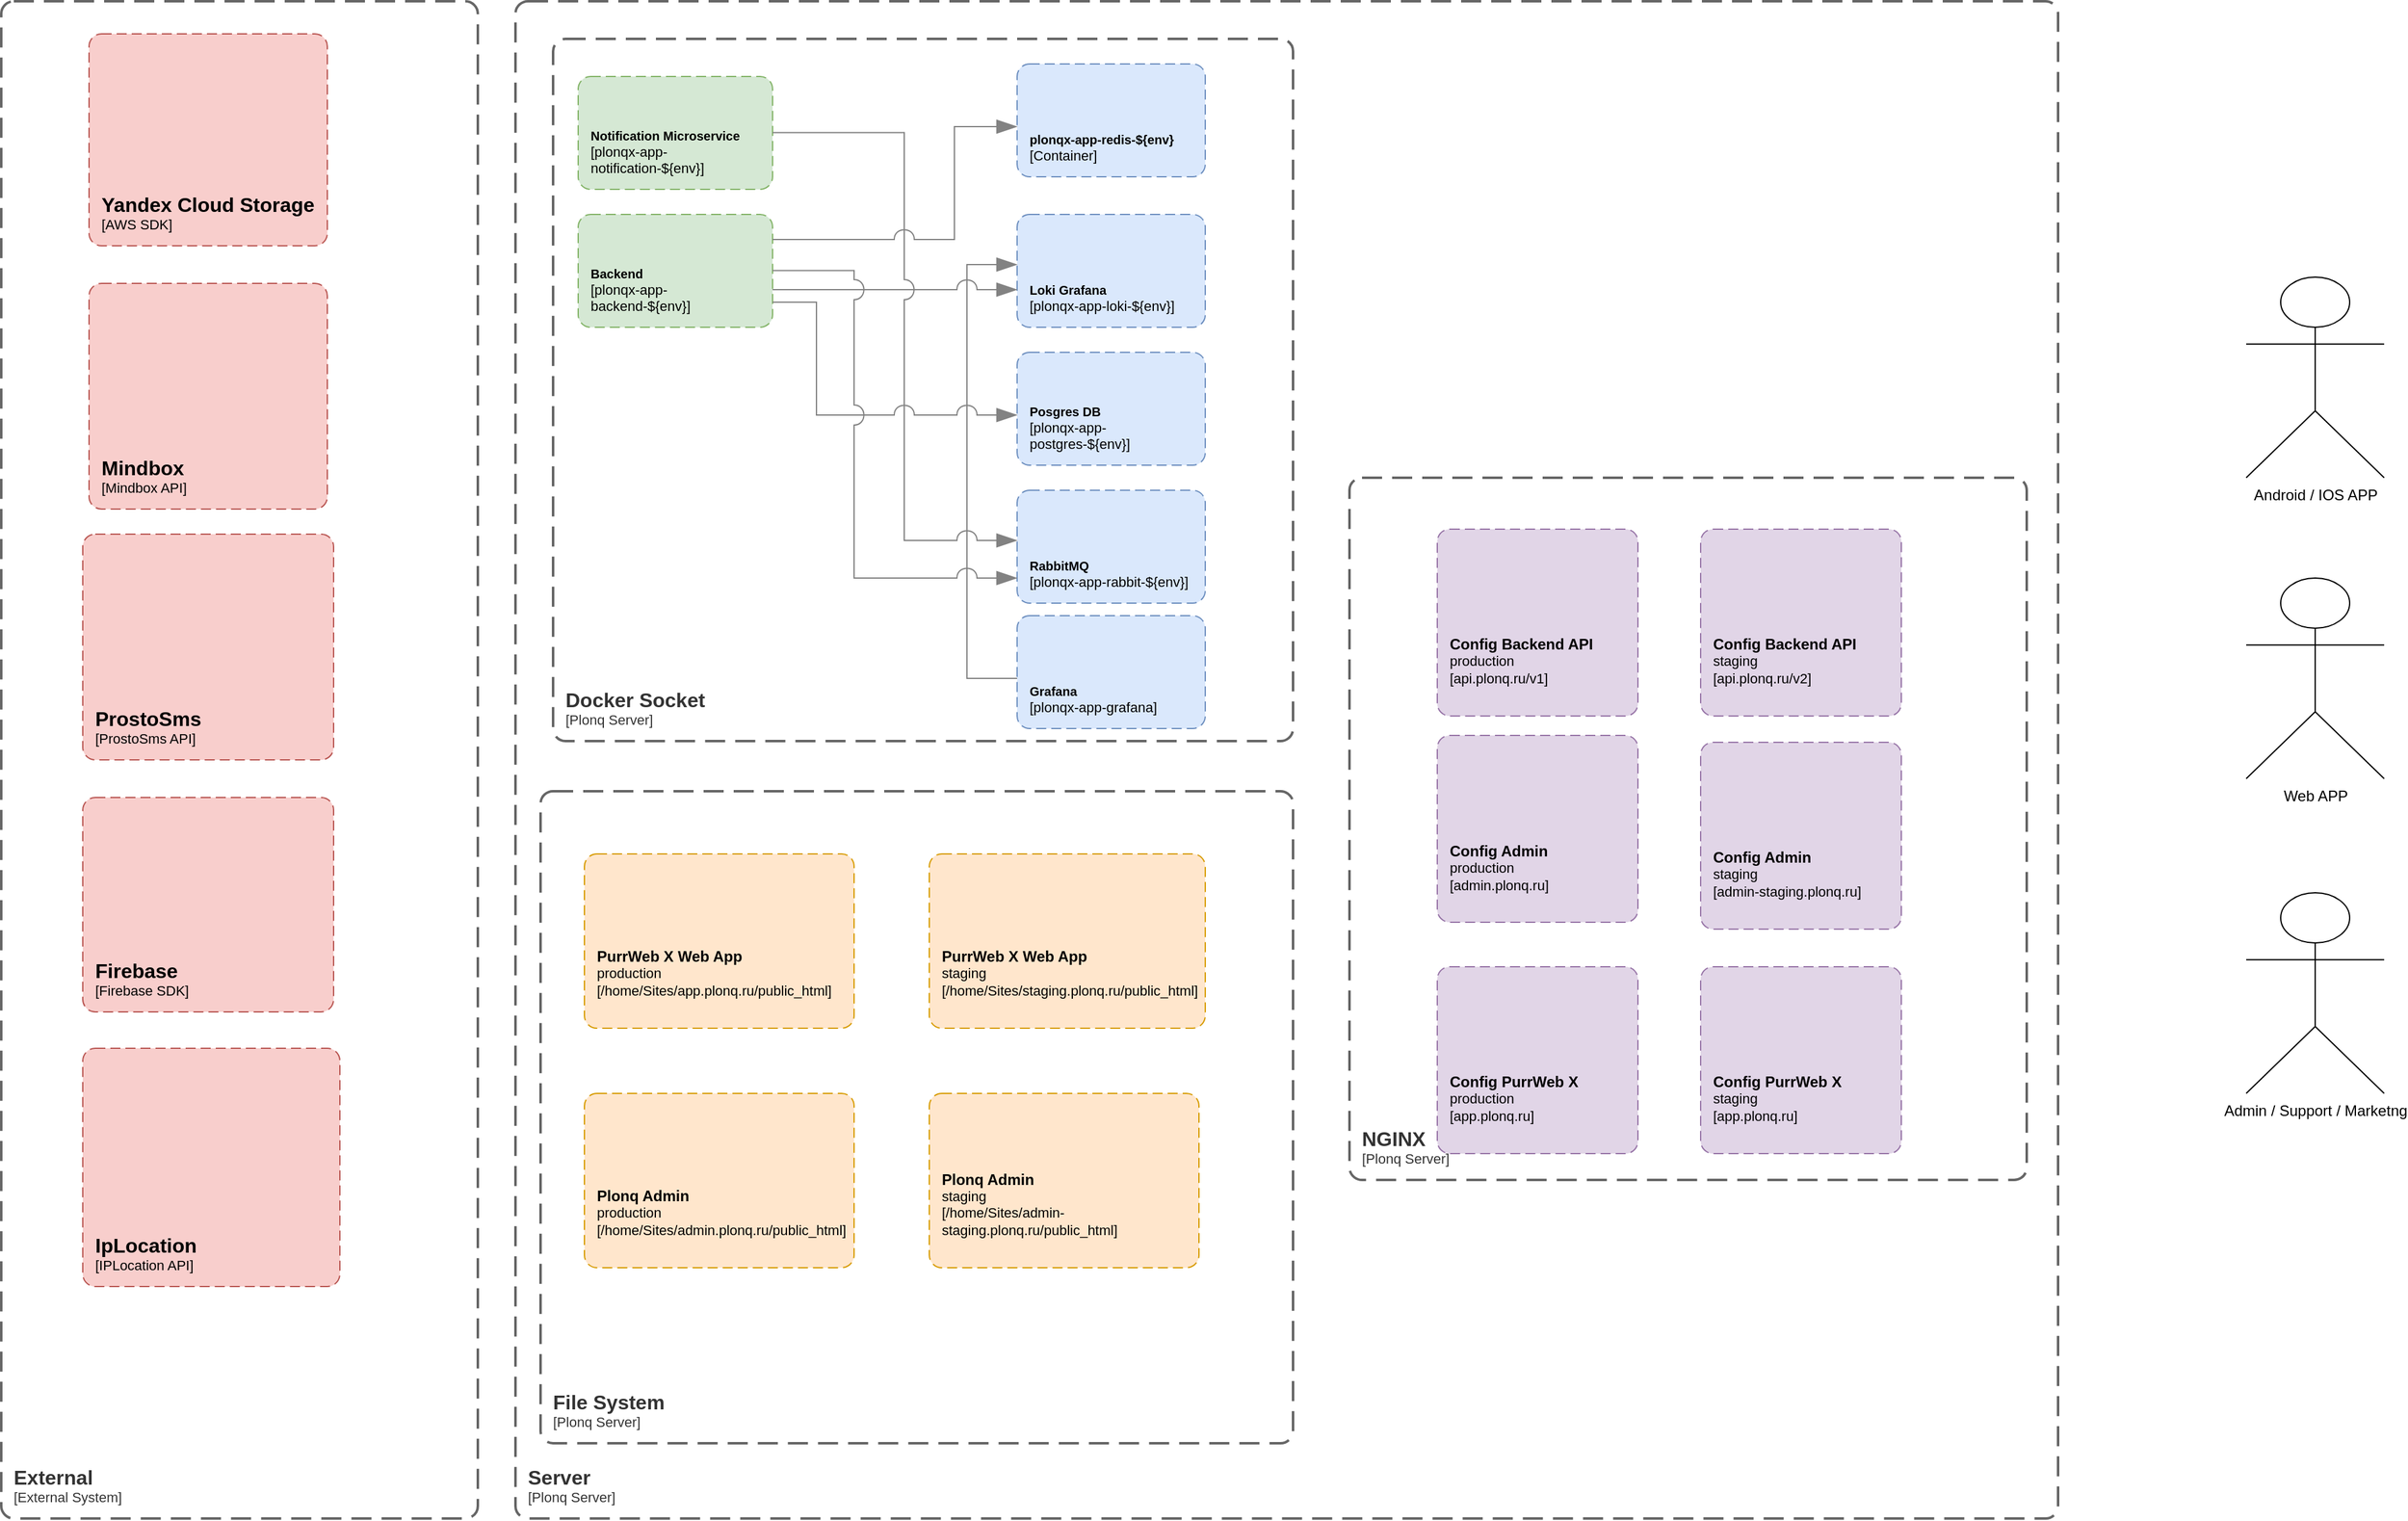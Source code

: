 <mxfile version="25.0.3">
  <diagram name="Страница — 1" id="B8Qd8w-7b1oz1wal4NPC">
    <mxGraphModel dx="4568" dy="1708" grid="1" gridSize="10" guides="1" tooltips="1" connect="1" arrows="1" fold="1" page="1" pageScale="1" pageWidth="850" pageHeight="1100" math="0" shadow="0">
      <root>
        <mxCell id="0" />
        <mxCell id="1" parent="0" />
        <object placeholders="1" c4Name="Docker Socket" c4Type="SystemScopeBoundary" c4Application="Plonq Server" label="&lt;font style=&quot;font-size: 16px&quot;&gt;&lt;b&gt;&lt;div style=&quot;text-align: left&quot;&gt;%c4Name%&lt;/div&gt;&lt;/b&gt;&lt;/font&gt;&lt;div style=&quot;text-align: left&quot;&gt;[%c4Application%]&lt;/div&gt;" id="ZpL0zzQKFdewHE6zJHyv-17">
          <mxCell style="rounded=1;fontSize=11;whiteSpace=wrap;html=1;dashed=1;arcSize=20;fillColor=none;strokeColor=#666666;fontColor=#333333;labelBackgroundColor=none;align=left;verticalAlign=bottom;labelBorderColor=none;spacingTop=0;spacing=10;dashPattern=8 4;metaEdit=1;rotatable=0;perimeter=rectanglePerimeter;noLabel=0;labelPadding=0;allowArrows=0;connectable=0;expand=0;recursiveResize=0;editable=1;pointerEvents=0;absoluteArcSize=1;points=[[0.25,0,0],[0.5,0,0],[0.75,0,0],[1,0.25,0],[1,0.5,0],[1,0.75,0],[0.75,1,0],[0.5,1,0],[0.25,1,0],[0,0.75,0],[0,0.5,0],[0,0.25,0]];strokeWidth=2;" vertex="1" parent="1">
            <mxGeometry x="-750" y="120" width="590" height="560" as="geometry" />
          </mxCell>
        </object>
        <object placeholders="1" c4Name="Backend" c4Type="ContainerScopeBoundary" c4Application="plonqx-app-backend-${env}" label="&lt;font style=&quot;font-size: 10px&quot;&gt;&lt;b&gt;&lt;div style=&quot;text-align: left&quot;&gt;%c4Name%&lt;/div&gt;&lt;/b&gt;&lt;/font&gt;&lt;div style=&quot;text-align: left&quot;&gt;[%c4Application%]&lt;/div&gt;" id="ZpL0zzQKFdewHE6zJHyv-18">
          <mxCell style="rounded=1;fontSize=11;whiteSpace=wrap;html=1;dashed=1;arcSize=20;fillColor=#d5e8d4;strokeColor=#82b366;labelBackgroundColor=none;align=left;verticalAlign=bottom;labelBorderColor=none;spacingTop=0;spacing=10;dashPattern=8 4;metaEdit=1;rotatable=0;perimeter=rectanglePerimeter;noLabel=0;labelPadding=0;allowArrows=0;connectable=0;expand=0;recursiveResize=0;editable=1;pointerEvents=0;absoluteArcSize=1;points=[[0.25,0,0],[0.5,0,0],[0.75,0,0],[1,0.25,0],[1,0.5,0],[1,0.75,0],[0.75,1,0],[0.5,1,0],[0.25,1,0],[0,0.75,0],[0,0.5,0],[0,0.25,0]];" vertex="1" parent="1">
            <mxGeometry x="-730" y="260" width="155" height="90" as="geometry" />
          </mxCell>
        </object>
        <object placeholders="1" c4Name="Notification Microservice" c4Type="ContainerScopeBoundary" c4Application="plonqx-app-notification-${env}" label="&lt;font style=&quot;font-size: 10px&quot;&gt;&lt;b&gt;&lt;div style=&quot;text-align: left&quot;&gt;%c4Name%&lt;/div&gt;&lt;/b&gt;&lt;/font&gt;&lt;div style=&quot;text-align: left&quot;&gt;[%c4Application%]&lt;/div&gt;" id="ZpL0zzQKFdewHE6zJHyv-19">
          <mxCell style="rounded=1;fontSize=11;whiteSpace=wrap;html=1;dashed=1;arcSize=20;fillColor=#d5e8d4;strokeColor=#82b366;labelBackgroundColor=none;align=left;verticalAlign=bottom;labelBorderColor=none;spacingTop=0;spacing=10;dashPattern=8 4;metaEdit=1;rotatable=0;perimeter=rectanglePerimeter;noLabel=0;labelPadding=0;allowArrows=0;connectable=0;expand=0;recursiveResize=0;editable=1;pointerEvents=0;absoluteArcSize=1;points=[[0.25,0,0],[0.5,0,0],[0.75,0,0],[1,0.25,0],[1,0.5,0],[1,0.75,0],[0.75,1,0],[0.5,1,0],[0.25,1,0],[0,0.75,0],[0,0.5,0],[0,0.25,0]];" vertex="1" parent="1">
            <mxGeometry x="-730" y="150" width="155" height="90" as="geometry" />
          </mxCell>
        </object>
        <object placeholders="1" c4Name="plonqx-app-redis-${env}" c4Type="ContainerScopeBoundary" c4Application="Container" label="&lt;font style=&quot;font-size: 10px&quot;&gt;&lt;b&gt;&lt;div style=&quot;text-align: left&quot;&gt;%c4Name%&lt;/div&gt;&lt;/b&gt;&lt;/font&gt;&lt;div style=&quot;text-align: left&quot;&gt;[%c4Application%]&lt;/div&gt;" id="ZpL0zzQKFdewHE6zJHyv-20">
          <mxCell style="rounded=1;fontSize=11;whiteSpace=wrap;html=1;dashed=1;arcSize=20;fillColor=#dae8fc;strokeColor=#6c8ebf;labelBackgroundColor=none;align=left;verticalAlign=bottom;labelBorderColor=none;spacingTop=0;spacing=10;dashPattern=8 4;metaEdit=1;rotatable=0;perimeter=rectanglePerimeter;noLabel=0;labelPadding=0;allowArrows=0;connectable=0;expand=0;recursiveResize=0;editable=1;pointerEvents=0;absoluteArcSize=1;points=[[0.25,0,0],[0.5,0,0],[0.75,0,0],[1,0.25,0],[1,0.5,0],[1,0.75,0],[0.75,1,0],[0.5,1,0],[0.25,1,0],[0,0.75,0],[0,0.5,0],[0,0.25,0]];" vertex="1" parent="1">
            <mxGeometry x="-380" y="140" width="150" height="90" as="geometry" />
          </mxCell>
        </object>
        <object placeholders="1" c4Name="Posgres DB" c4Type="ContainerScopeBoundary" c4Application="plonqx-app-postgres-${env}" label="&lt;font style=&quot;font-size: 10px&quot;&gt;&lt;b&gt;&lt;div style=&quot;text-align: left&quot;&gt;%c4Name%&lt;/div&gt;&lt;/b&gt;&lt;/font&gt;&lt;div style=&quot;text-align: left&quot;&gt;[%c4Application%]&lt;/div&gt;" id="ZpL0zzQKFdewHE6zJHyv-21">
          <mxCell style="rounded=1;fontSize=11;whiteSpace=wrap;html=1;dashed=1;arcSize=20;fillColor=#dae8fc;strokeColor=#6c8ebf;labelBackgroundColor=none;align=left;verticalAlign=bottom;labelBorderColor=none;spacingTop=0;spacing=10;dashPattern=8 4;metaEdit=1;rotatable=0;perimeter=rectanglePerimeter;noLabel=0;labelPadding=0;allowArrows=0;connectable=0;expand=0;recursiveResize=0;editable=1;pointerEvents=0;absoluteArcSize=1;points=[[0.25,0,0],[0.5,0,0],[0.75,0,0],[1,0.25,0],[1,0.5,0],[1,0.75,0],[0.75,1,0],[0.5,1,0],[0.25,1,0],[0,0.75,0],[0,0.5,0],[0,0.25,0]];" vertex="1" parent="1">
            <mxGeometry x="-380" y="370" width="150" height="90" as="geometry" />
          </mxCell>
        </object>
        <object placeholders="1" c4Name="Loki Grafana" c4Type="ContainerScopeBoundary" c4Application="plonqx-app-loki-${env}" label="&lt;font style=&quot;font-size: 10px&quot;&gt;&lt;b&gt;&lt;div style=&quot;text-align: left&quot;&gt;%c4Name%&lt;/div&gt;&lt;/b&gt;&lt;/font&gt;&lt;div style=&quot;text-align: left&quot;&gt;[%c4Application%]&lt;/div&gt;" id="ZpL0zzQKFdewHE6zJHyv-22">
          <mxCell style="rounded=1;fontSize=11;whiteSpace=wrap;html=1;dashed=1;arcSize=20;fillColor=#dae8fc;strokeColor=#6c8ebf;labelBackgroundColor=none;align=left;verticalAlign=bottom;labelBorderColor=none;spacingTop=0;spacing=10;dashPattern=8 4;metaEdit=1;rotatable=0;perimeter=rectanglePerimeter;noLabel=0;labelPadding=0;allowArrows=0;connectable=0;expand=0;recursiveResize=0;editable=1;pointerEvents=0;absoluteArcSize=1;points=[[0.25,0,0],[0.5,0,0],[0.75,0,0],[1,0.25,0],[1,0.5,0],[1,0.75,0],[0.75,1,0],[0.5,1,0],[0.25,1,0],[0,0.75,0],[0,0.5,0],[0,0.25,0]];" vertex="1" parent="1">
            <mxGeometry x="-380" y="260" width="150" height="90" as="geometry" />
          </mxCell>
        </object>
        <object placeholders="1" c4Name="Grafana" c4Type="ContainerScopeBoundary" c4Application="plonqx-app-grafana" label="&lt;font style=&quot;font-size: 10px&quot;&gt;&lt;b&gt;&lt;div style=&quot;text-align: left&quot;&gt;%c4Name%&lt;/div&gt;&lt;/b&gt;&lt;/font&gt;&lt;div style=&quot;text-align: left&quot;&gt;[%c4Application%]&lt;/div&gt;" id="ZpL0zzQKFdewHE6zJHyv-23">
          <mxCell style="rounded=1;fontSize=11;whiteSpace=wrap;html=1;dashed=1;arcSize=20;fillColor=#dae8fc;strokeColor=#6c8ebf;labelBackgroundColor=none;align=left;verticalAlign=bottom;labelBorderColor=none;spacingTop=0;spacing=10;dashPattern=8 4;metaEdit=1;rotatable=0;perimeter=rectanglePerimeter;noLabel=0;labelPadding=0;allowArrows=0;connectable=0;expand=0;recursiveResize=0;editable=1;pointerEvents=0;absoluteArcSize=1;points=[[0.25,0,0],[0.5,0,0],[0.75,0,0],[1,0.25,0],[1,0.5,0],[1,0.75,0],[0.75,1,0],[0.5,1,0],[0.25,1,0],[0,0.75,0],[0,0.5,0],[0,0.25,0]];" vertex="1" parent="1">
            <mxGeometry x="-380" y="580" width="150" height="90" as="geometry" />
          </mxCell>
        </object>
        <object placeholders="1" c4Name="RabbitMQ" c4Type="ContainerScopeBoundary" c4Application="plonqx-app-rabbit-${env}" label="&lt;font style=&quot;font-size: 10px&quot;&gt;&lt;b&gt;&lt;div style=&quot;text-align: left&quot;&gt;%c4Name%&lt;/div&gt;&lt;/b&gt;&lt;/font&gt;&lt;div style=&quot;text-align: left&quot;&gt;[%c4Application%]&lt;/div&gt;" id="ZpL0zzQKFdewHE6zJHyv-40">
          <mxCell style="rounded=1;fontSize=11;whiteSpace=wrap;html=1;dashed=1;arcSize=20;fillColor=#dae8fc;strokeColor=#6c8ebf;labelBackgroundColor=none;align=left;verticalAlign=bottom;labelBorderColor=none;spacingTop=0;spacing=10;dashPattern=8 4;metaEdit=1;rotatable=0;perimeter=rectanglePerimeter;noLabel=0;labelPadding=0;allowArrows=0;connectable=0;expand=0;recursiveResize=0;editable=1;pointerEvents=0;absoluteArcSize=1;points=[[0.25,0,0],[0.5,0,0],[0.75,0,0],[1,0.25,0],[1,0.5,0],[1,0.75,0],[0.75,1,0],[0.5,1,0],[0.25,1,0],[0,0.75,0],[0,0.5,0],[0,0.25,0]];" vertex="1" parent="1">
            <mxGeometry x="-380" y="480" width="150" height="90" as="geometry" />
          </mxCell>
        </object>
        <object placeholders="1" c4Type="Relationship" id="ZpL0zzQKFdewHE6zJHyv-48">
          <mxCell style="endArrow=blockThin;html=1;fontSize=10;fontColor=#404040;strokeWidth=1;endFill=1;strokeColor=#828282;elbow=vertical;metaEdit=1;endSize=14;startSize=14;jumpStyle=arc;jumpSize=16;rounded=0;edgeStyle=orthogonalEdgeStyle;" edge="1" parent="1">
            <mxGeometry width="240" relative="1" as="geometry">
              <mxPoint x="-380" y="630" as="sourcePoint" />
              <mxPoint x="-380" y="300" as="targetPoint" />
              <Array as="points">
                <mxPoint x="-420" y="630" />
                <mxPoint x="-420" y="300" />
              </Array>
            </mxGeometry>
          </mxCell>
        </object>
        <object placeholders="1" c4Type="Relationship" id="ZpL0zzQKFdewHE6zJHyv-51">
          <mxCell style="endArrow=blockThin;html=1;fontSize=10;fontColor=#404040;strokeWidth=1;endFill=1;strokeColor=#828282;elbow=vertical;metaEdit=1;endSize=14;startSize=14;jumpStyle=arc;jumpSize=16;rounded=0;edgeStyle=orthogonalEdgeStyle;" edge="1" parent="1">
            <mxGeometry width="240" relative="1" as="geometry">
              <mxPoint x="-575" y="320" as="sourcePoint" />
              <mxPoint x="-380" y="320" as="targetPoint" />
            </mxGeometry>
          </mxCell>
        </object>
        <object placeholders="1" c4Type="Relationship" id="ZpL0zzQKFdewHE6zJHyv-52">
          <mxCell style="endArrow=blockThin;html=1;fontSize=10;fontColor=#404040;strokeWidth=1;endFill=1;strokeColor=#828282;elbow=vertical;metaEdit=1;endSize=14;startSize=14;jumpStyle=arc;jumpSize=16;rounded=0;edgeStyle=orthogonalEdgeStyle;" edge="1" parent="1">
            <mxGeometry width="240" relative="1" as="geometry">
              <mxPoint x="-575" y="194.71" as="sourcePoint" />
              <mxPoint x="-380" y="520" as="targetPoint" />
              <Array as="points">
                <mxPoint x="-470" y="195" />
                <mxPoint x="-470" y="520" />
                <mxPoint x="-380" y="520" />
              </Array>
            </mxGeometry>
          </mxCell>
        </object>
        <object placeholders="1" c4Type="Relationship" id="ZpL0zzQKFdewHE6zJHyv-53">
          <mxCell style="endArrow=blockThin;html=1;fontSize=10;fontColor=#404040;strokeWidth=1;endFill=1;strokeColor=#828282;elbow=vertical;metaEdit=1;endSize=14;startSize=14;jumpStyle=arc;jumpSize=16;rounded=0;edgeStyle=orthogonalEdgeStyle;" edge="1" parent="1">
            <mxGeometry width="240" relative="1" as="geometry">
              <mxPoint x="-575" y="280" as="sourcePoint" />
              <mxPoint x="-380" y="190" as="targetPoint" />
              <Array as="points">
                <mxPoint x="-575" y="280" />
                <mxPoint x="-430" y="280" />
                <mxPoint x="-430" y="190" />
              </Array>
            </mxGeometry>
          </mxCell>
        </object>
        <object placeholders="1" c4Type="Relationship" id="ZpL0zzQKFdewHE6zJHyv-54">
          <mxCell style="endArrow=blockThin;html=1;fontSize=10;fontColor=#404040;strokeWidth=1;endFill=1;strokeColor=#828282;elbow=vertical;metaEdit=1;endSize=14;startSize=14;jumpStyle=arc;jumpSize=16;rounded=0;edgeStyle=orthogonalEdgeStyle;" edge="1" parent="1">
            <mxGeometry width="240" relative="1" as="geometry">
              <mxPoint x="-570" y="330" as="sourcePoint" />
              <mxPoint x="-380" y="420" as="targetPoint" />
              <Array as="points">
                <mxPoint x="-575" y="330" />
                <mxPoint x="-540" y="330" />
                <mxPoint x="-540" y="420" />
              </Array>
            </mxGeometry>
          </mxCell>
        </object>
        <object placeholders="1" c4Type="Relationship" id="ZpL0zzQKFdewHE6zJHyv-55">
          <mxCell style="endArrow=blockThin;html=1;fontSize=10;fontColor=#404040;strokeWidth=1;endFill=1;strokeColor=#828282;elbow=vertical;metaEdit=1;endSize=14;startSize=14;jumpStyle=arc;jumpSize=16;rounded=0;edgeStyle=orthogonalEdgeStyle;" edge="1" parent="1">
            <mxGeometry width="240" relative="1" as="geometry">
              <mxPoint x="-575" y="304.71" as="sourcePoint" />
              <mxPoint x="-380" y="550" as="targetPoint" />
              <Array as="points">
                <mxPoint x="-510" y="305" />
                <mxPoint x="-510" y="550" />
              </Array>
            </mxGeometry>
          </mxCell>
        </object>
        <object placeholders="1" c4Name="Server" c4Type="SystemScopeBoundary" c4Application="Plonq Server" label="&lt;font style=&quot;font-size: 16px&quot;&gt;&lt;b&gt;&lt;div style=&quot;text-align: left&quot;&gt;%c4Name%&lt;/div&gt;&lt;/b&gt;&lt;/font&gt;&lt;div style=&quot;text-align: left&quot;&gt;[%c4Application%]&lt;/div&gt;" id="ZpL0zzQKFdewHE6zJHyv-70">
          <mxCell style="rounded=1;fontSize=11;whiteSpace=wrap;html=1;dashed=1;arcSize=20;fillColor=none;strokeColor=#666666;fontColor=#333333;labelBackgroundColor=none;align=left;verticalAlign=bottom;labelBorderColor=none;spacingTop=0;spacing=10;dashPattern=8 4;metaEdit=1;rotatable=0;perimeter=rectanglePerimeter;noLabel=0;labelPadding=0;allowArrows=0;connectable=0;expand=0;recursiveResize=0;editable=1;pointerEvents=0;absoluteArcSize=1;points=[[0.25,0,0],[0.5,0,0],[0.75,0,0],[1,0.25,0],[1,0.5,0],[1,0.75,0],[0.75,1,0],[0.5,1,0],[0.25,1,0],[0,0.75,0],[0,0.5,0],[0,0.25,0]];strokeWidth=2;" vertex="1" parent="1">
            <mxGeometry x="-780" y="90" width="1230" height="1210" as="geometry" />
          </mxCell>
        </object>
        <object placeholders="1" c4Name="NGINX" c4Type="ContainerScopeBoundary" c4Application="Plonq Server" label="&lt;font style=&quot;font-size: 16px&quot;&gt;&lt;b&gt;&lt;div style=&quot;text-align: left&quot;&gt;%c4Name%&lt;/div&gt;&lt;/b&gt;&lt;/font&gt;&lt;div style=&quot;text-align: left&quot;&gt;[%c4Application%]&lt;/div&gt;" id="ZpL0zzQKFdewHE6zJHyv-71">
          <mxCell style="rounded=1;fontSize=11;whiteSpace=wrap;html=1;dashed=1;arcSize=20;fillColor=none;strokeColor=#666666;fontColor=#333333;labelBackgroundColor=none;align=left;verticalAlign=bottom;labelBorderColor=none;spacingTop=0;spacing=10;dashPattern=8 4;metaEdit=1;rotatable=0;perimeter=rectanglePerimeter;noLabel=0;labelPadding=0;allowArrows=0;connectable=0;expand=0;recursiveResize=0;editable=1;pointerEvents=0;absoluteArcSize=1;points=[[0.25,0,0],[0.5,0,0],[0.75,0,0],[1,0.25,0],[1,0.5,0],[1,0.75,0],[0.75,1,0],[0.5,1,0],[0.25,1,0],[0,0.75,0],[0,0.5,0],[0,0.25,0]];strokeWidth=2;" vertex="1" parent="1">
            <mxGeometry x="-115" y="470" width="540" height="560" as="geometry" />
          </mxCell>
        </object>
        <object placeholders="1" c4Name="Config PurrWeb X" c4Type="ContainerScopeBoundary" c4Application="app.plonq.ru" label="&lt;font style=&quot;font-size: 12px&quot;&gt;&lt;b&gt;&lt;div style=&quot;text-align: left&quot;&gt;%c4Name%&lt;/div&gt;&lt;/b&gt;&lt;/font&gt;&lt;div style=&quot;text-align: left&quot;&gt;%env%&lt;/div&gt;&lt;div style=&quot;text-align: left&quot;&gt;[%c4Application%]&lt;/div&gt;&#xa;" env="staging" id="ZpL0zzQKFdewHE6zJHyv-73">
          <mxCell style="rounded=1;fontSize=11;whiteSpace=wrap;html=1;dashed=1;arcSize=20;fillColor=#e1d5e7;strokeColor=#9673a6;labelBackgroundColor=none;align=left;verticalAlign=bottom;labelBorderColor=none;spacingTop=0;spacing=10;dashPattern=8 4;metaEdit=1;rotatable=0;perimeter=rectanglePerimeter;noLabel=0;labelPadding=0;allowArrows=0;connectable=0;expand=0;recursiveResize=0;editable=1;pointerEvents=0;absoluteArcSize=1;points=[[0.25,0,0],[0.5,0,0],[0.75,0,0],[1,0.25,0],[1,0.5,0],[1,0.75,0],[0.75,1,0],[0.5,1,0],[0.25,1,0],[0,0.75,0],[0,0.5,0],[0,0.25,0]];" vertex="1" parent="1">
            <mxGeometry x="165" y="860" width="160" height="149" as="geometry" />
          </mxCell>
        </object>
        <object placeholders="1" c4Name="Config PurrWeb X" c4Type="ContainerScopeBoundary" c4Application="app.plonq.ru" label="&lt;font style=&quot;font-size: 12px&quot;&gt;&lt;b&gt;&lt;div style=&quot;text-align: left&quot;&gt;%c4Name%&lt;/div&gt;&lt;/b&gt;&lt;/font&gt;&lt;div style=&quot;text-align: left&quot;&gt;%env%&lt;/div&gt;&lt;div style=&quot;text-align: left&quot;&gt;[%c4Application%]&lt;/div&gt;&#xa;" env="production" id="ZpL0zzQKFdewHE6zJHyv-74">
          <mxCell style="rounded=1;fontSize=11;whiteSpace=wrap;html=1;dashed=1;arcSize=20;fillColor=#e1d5e7;strokeColor=#9673a6;labelBackgroundColor=none;align=left;verticalAlign=bottom;labelBorderColor=none;spacingTop=0;spacing=10;dashPattern=8 4;metaEdit=1;rotatable=0;perimeter=rectanglePerimeter;noLabel=0;labelPadding=0;allowArrows=0;connectable=0;expand=0;recursiveResize=0;editable=1;pointerEvents=0;absoluteArcSize=1;points=[[0.25,0,0],[0.5,0,0],[0.75,0,0],[1,0.25,0],[1,0.5,0],[1,0.75,0],[0.75,1,0],[0.5,1,0],[0.25,1,0],[0,0.75,0],[0,0.5,0],[0,0.25,0]];" vertex="1" parent="1">
            <mxGeometry x="-45" y="860" width="160" height="149" as="geometry" />
          </mxCell>
        </object>
        <object placeholders="1" c4Name="Config Admin" c4Type="ContainerScopeBoundary" c4Application="admin-staging.plonq.ru" label="&lt;font style=&quot;font-size: 12px&quot;&gt;&lt;b&gt;&lt;div style=&quot;text-align: left&quot;&gt;%c4Name%&lt;/div&gt;&lt;/b&gt;&lt;/font&gt;&lt;div style=&quot;text-align: left&quot;&gt;%env%&lt;/div&gt;&lt;div style=&quot;text-align: left&quot;&gt;[%c4Application%]&lt;/div&gt;&#xa;" env="staging" id="ZpL0zzQKFdewHE6zJHyv-75">
          <mxCell style="rounded=1;fontSize=11;whiteSpace=wrap;html=1;dashed=1;arcSize=20;fillColor=#e1d5e7;strokeColor=#9673a6;labelBackgroundColor=none;align=left;verticalAlign=bottom;labelBorderColor=none;spacingTop=0;spacing=10;dashPattern=8 4;metaEdit=1;rotatable=0;perimeter=rectanglePerimeter;noLabel=0;labelPadding=0;allowArrows=0;connectable=0;expand=0;recursiveResize=0;editable=1;pointerEvents=0;absoluteArcSize=1;points=[[0.25,0,0],[0.5,0,0],[0.75,0,0],[1,0.25,0],[1,0.5,0],[1,0.75,0],[0.75,1,0],[0.5,1,0],[0.25,1,0],[0,0.75,0],[0,0.5,0],[0,0.25,0]];" vertex="1" parent="1">
            <mxGeometry x="165" y="681" width="160" height="149" as="geometry" />
          </mxCell>
        </object>
        <object placeholders="1" c4Name="Config Admin" c4Type="ContainerScopeBoundary" c4Application="admin.plonq.ru" label="&lt;font style=&quot;font-size: 12px&quot;&gt;&lt;b&gt;&lt;div style=&quot;text-align: left&quot;&gt;%c4Name%&lt;/div&gt;&lt;/b&gt;&lt;/font&gt;&lt;div style=&quot;text-align: left&quot;&gt;%env%&lt;/div&gt;&lt;div style=&quot;text-align: left&quot;&gt;[%c4Application%]&lt;/div&gt;&#xa;" env="production" id="ZpL0zzQKFdewHE6zJHyv-76">
          <mxCell style="rounded=1;fontSize=11;whiteSpace=wrap;html=1;dashed=1;arcSize=20;fillColor=#e1d5e7;strokeColor=#9673a6;labelBackgroundColor=none;align=left;verticalAlign=bottom;labelBorderColor=none;spacingTop=0;spacing=10;dashPattern=8 4;metaEdit=1;rotatable=0;perimeter=rectanglePerimeter;noLabel=0;labelPadding=0;allowArrows=0;connectable=0;expand=0;recursiveResize=0;editable=1;pointerEvents=0;absoluteArcSize=1;points=[[0.25,0,0],[0.5,0,0],[0.75,0,0],[1,0.25,0],[1,0.5,0],[1,0.75,0],[0.75,1,0],[0.5,1,0],[0.25,1,0],[0,0.75,0],[0,0.5,0],[0,0.25,0]];" vertex="1" parent="1">
            <mxGeometry x="-45" y="675.5" width="160" height="149" as="geometry" />
          </mxCell>
        </object>
        <object placeholders="1" c4Name="Config Backend API" c4Type="ContainerScopeBoundary" c4Application="api.plonq.ru/v2" label="&lt;font style=&quot;font-size: 12px&quot;&gt;&lt;b&gt;&lt;div style=&quot;text-align: left&quot;&gt;%c4Name%&lt;/div&gt;&lt;/b&gt;&lt;/font&gt;&lt;div style=&quot;text-align: left&quot;&gt;%env%&lt;/div&gt;&lt;div style=&quot;text-align: left&quot;&gt;[%c4Application%]&lt;/div&gt;&#xa;" env="staging" id="ZpL0zzQKFdewHE6zJHyv-77">
          <mxCell style="rounded=1;fontSize=11;whiteSpace=wrap;html=1;dashed=1;arcSize=20;fillColor=#e1d5e7;strokeColor=#9673a6;labelBackgroundColor=none;align=left;verticalAlign=bottom;labelBorderColor=none;spacingTop=0;spacing=10;dashPattern=8 4;metaEdit=1;rotatable=0;perimeter=rectanglePerimeter;noLabel=0;labelPadding=0;allowArrows=0;connectable=0;expand=0;recursiveResize=0;editable=1;pointerEvents=0;absoluteArcSize=1;points=[[0.25,0,0],[0.5,0,0],[0.75,0,0],[1,0.25,0],[1,0.5,0],[1,0.75,0],[0.75,1,0],[0.5,1,0],[0.25,1,0],[0,0.75,0],[0,0.5,0],[0,0.25,0]];" vertex="1" parent="1">
            <mxGeometry x="165" y="511" width="160" height="149" as="geometry" />
          </mxCell>
        </object>
        <object placeholders="1" c4Name="Config Backend API" c4Type="ContainerScopeBoundary" c4Application="api.plonq.ru/v1" label="&lt;font style=&quot;font-size: 12px&quot;&gt;&lt;b&gt;&lt;div style=&quot;text-align: left&quot;&gt;%c4Name%&lt;/div&gt;&lt;/b&gt;&lt;/font&gt;&lt;div style=&quot;text-align: left&quot;&gt;%env%&lt;/div&gt;&lt;div style=&quot;text-align: left&quot;&gt;[%c4Application%]&lt;/div&gt;&#xa;" env="production" id="ZpL0zzQKFdewHE6zJHyv-78">
          <mxCell style="rounded=1;fontSize=11;whiteSpace=wrap;html=1;dashed=1;arcSize=20;fillColor=#e1d5e7;strokeColor=#9673a6;labelBackgroundColor=none;align=left;verticalAlign=bottom;labelBorderColor=none;spacingTop=0;spacing=10;dashPattern=8 4;metaEdit=1;rotatable=0;perimeter=rectanglePerimeter;noLabel=0;labelPadding=0;allowArrows=0;connectable=0;expand=0;recursiveResize=0;editable=1;pointerEvents=0;absoluteArcSize=1;points=[[0.25,0,0],[0.5,0,0],[0.75,0,0],[1,0.25,0],[1,0.5,0],[1,0.75,0],[0.75,1,0],[0.5,1,0],[0.25,1,0],[0,0.75,0],[0,0.5,0],[0,0.25,0]];" vertex="1" parent="1">
            <mxGeometry x="-45" y="511" width="160" height="149" as="geometry" />
          </mxCell>
        </object>
        <object placeholders="1" c4Name="File System" c4Type="ContainerScopeBoundary" c4Application="Plonq Server" label="&lt;font style=&quot;font-size: 16px&quot;&gt;&lt;b&gt;&lt;div style=&quot;text-align: left&quot;&gt;%c4Name%&lt;/div&gt;&lt;/b&gt;&lt;/font&gt;&lt;div style=&quot;text-align: left&quot;&gt;[%c4Application%]&lt;/div&gt;" id="ZpL0zzQKFdewHE6zJHyv-79">
          <mxCell style="rounded=1;fontSize=11;whiteSpace=wrap;html=1;dashed=1;arcSize=20;fillColor=none;strokeColor=#666666;fontColor=#333333;labelBackgroundColor=none;align=left;verticalAlign=bottom;labelBorderColor=none;spacingTop=0;spacing=10;dashPattern=8 4;metaEdit=1;rotatable=0;perimeter=rectanglePerimeter;noLabel=0;labelPadding=0;allowArrows=0;connectable=0;expand=0;recursiveResize=0;editable=1;pointerEvents=0;absoluteArcSize=1;points=[[0.25,0,0],[0.5,0,0],[0.75,0,0],[1,0.25,0],[1,0.5,0],[1,0.75,0],[0.75,1,0],[0.5,1,0],[0.25,1,0],[0,0.75,0],[0,0.5,0],[0,0.25,0]];strokeWidth=2;" vertex="1" parent="1">
            <mxGeometry x="-760" y="720" width="600" height="520" as="geometry" />
          </mxCell>
        </object>
        <object placeholders="1" c4Name="PurrWeb X Web App" c4Type="ContainerScopeBoundary" c4Application="/home/Sites/app.plonq.ru/public_html" label="&lt;font style=&quot;font-size: 12px&quot;&gt;&lt;b&gt;&lt;div style=&quot;text-align: left&quot;&gt;%c4Name%&lt;/div&gt;&lt;/b&gt;&lt;/font&gt;&lt;div style=&quot;text-align: left&quot;&gt;%env%&lt;/div&gt;&lt;div style=&quot;text-align: left&quot;&gt;[%c4Application%]&lt;/div&gt;&#xa;" env="production" id="ZpL0zzQKFdewHE6zJHyv-80">
          <mxCell style="rounded=1;fontSize=11;whiteSpace=wrap;html=1;dashed=1;arcSize=20;fillColor=#ffe6cc;strokeColor=#d79b00;labelBackgroundColor=none;align=left;verticalAlign=bottom;labelBorderColor=none;spacingTop=0;spacing=10;dashPattern=8 4;metaEdit=1;rotatable=0;perimeter=rectanglePerimeter;noLabel=0;labelPadding=0;allowArrows=0;connectable=0;expand=0;recursiveResize=0;editable=1;pointerEvents=0;absoluteArcSize=1;points=[[0.25,0,0],[0.5,0,0],[0.75,0,0],[1,0.25,0],[1,0.5,0],[1,0.75,0],[0.75,1,0],[0.5,1,0],[0.25,1,0],[0,0.75,0],[0,0.5,0],[0,0.25,0]];" vertex="1" parent="1">
            <mxGeometry x="-725" y="770" width="215" height="139" as="geometry" />
          </mxCell>
        </object>
        <object placeholders="1" c4Name="PurrWeb X Web App" c4Type="ContainerScopeBoundary" c4Application="/home/Sites/staging.plonq.ru/public_html" label="&lt;font style=&quot;font-size: 12px&quot;&gt;&lt;b&gt;&lt;div style=&quot;text-align: left&quot;&gt;%c4Name%&lt;/div&gt;&lt;/b&gt;&lt;/font&gt;&lt;div style=&quot;text-align: left&quot;&gt;%env%&lt;/div&gt;&lt;div style=&quot;text-align: left&quot;&gt;[%c4Application%]&lt;/div&gt;&#xa;" env="staging" id="ZpL0zzQKFdewHE6zJHyv-81">
          <mxCell style="rounded=1;fontSize=11;whiteSpace=wrap;html=1;dashed=1;arcSize=20;fillColor=#ffe6cc;strokeColor=#d79b00;labelBackgroundColor=none;align=left;verticalAlign=bottom;labelBorderColor=none;spacingTop=0;spacing=10;dashPattern=8 4;metaEdit=1;rotatable=0;perimeter=rectanglePerimeter;noLabel=0;labelPadding=0;allowArrows=0;connectable=0;expand=0;recursiveResize=0;editable=1;pointerEvents=0;absoluteArcSize=1;points=[[0.25,0,0],[0.5,0,0],[0.75,0,0],[1,0.25,0],[1,0.5,0],[1,0.75,0],[0.75,1,0],[0.5,1,0],[0.25,1,0],[0,0.75,0],[0,0.5,0],[0,0.25,0]];" vertex="1" parent="1">
            <mxGeometry x="-450" y="770" width="220" height="139" as="geometry" />
          </mxCell>
        </object>
        <object placeholders="1" c4Name="Plonq Admin" c4Type="ContainerScopeBoundary" c4Application="/home/Sites/admin.plonq.ru/public_html" label="&lt;font style=&quot;font-size: 12px&quot;&gt;&lt;b&gt;&lt;div style=&quot;text-align: left&quot;&gt;%c4Name%&lt;/div&gt;&lt;/b&gt;&lt;/font&gt;&lt;div style=&quot;text-align: left&quot;&gt;%env%&lt;/div&gt;&lt;div style=&quot;text-align: left&quot;&gt;[%c4Application%]&lt;/div&gt;&#xa;" env="production" id="ZpL0zzQKFdewHE6zJHyv-82">
          <mxCell style="rounded=1;fontSize=11;whiteSpace=wrap;html=1;dashed=1;arcSize=20;fillColor=#ffe6cc;strokeColor=#d79b00;labelBackgroundColor=none;align=left;verticalAlign=bottom;labelBorderColor=none;spacingTop=0;spacing=10;dashPattern=8 4;metaEdit=1;rotatable=0;perimeter=rectanglePerimeter;noLabel=0;labelPadding=0;allowArrows=0;connectable=0;expand=0;recursiveResize=0;editable=1;pointerEvents=0;absoluteArcSize=1;points=[[0.25,0,0],[0.5,0,0],[0.75,0,0],[1,0.25,0],[1,0.5,0],[1,0.75,0],[0.75,1,0],[0.5,1,0],[0.25,1,0],[0,0.75,0],[0,0.5,0],[0,0.25,0]];" vertex="1" parent="1">
            <mxGeometry x="-725" y="961" width="215" height="139" as="geometry" />
          </mxCell>
        </object>
        <object placeholders="1" c4Name="Plonq Admin" c4Type="ContainerScopeBoundary" c4Application="/home/Sites/admin-staging.plonq.ru/public_html" label="&lt;font style=&quot;font-size: 12px&quot;&gt;&lt;b&gt;&lt;div style=&quot;text-align: left&quot;&gt;%c4Name%&lt;/div&gt;&lt;/b&gt;&lt;/font&gt;&lt;div style=&quot;text-align: left&quot;&gt;%env%&lt;/div&gt;&lt;div style=&quot;text-align: left&quot;&gt;[%c4Application%]&lt;/div&gt;&#xa;" env="staging" id="ZpL0zzQKFdewHE6zJHyv-83">
          <mxCell style="rounded=1;fontSize=11;whiteSpace=wrap;html=1;dashed=1;arcSize=20;fillColor=#ffe6cc;strokeColor=#d79b00;labelBackgroundColor=none;align=left;verticalAlign=bottom;labelBorderColor=none;spacingTop=0;spacing=10;dashPattern=8 4;metaEdit=1;rotatable=0;perimeter=rectanglePerimeter;noLabel=0;labelPadding=0;allowArrows=0;connectable=0;expand=0;recursiveResize=0;editable=1;pointerEvents=0;absoluteArcSize=1;points=[[0.25,0,0],[0.5,0,0],[0.75,0,0],[1,0.25,0],[1,0.5,0],[1,0.75,0],[0.75,1,0],[0.5,1,0],[0.25,1,0],[0,0.75,0],[0,0.5,0],[0,0.25,0]];" vertex="1" parent="1">
            <mxGeometry x="-450" y="961" width="215" height="139" as="geometry" />
          </mxCell>
        </object>
        <object placeholders="1" c4Name="External" c4Type="SystemScopeBoundary" c4Application="External System" label="&lt;font style=&quot;font-size: 16px&quot;&gt;&lt;b&gt;&lt;div style=&quot;text-align: left&quot;&gt;%c4Name%&lt;/div&gt;&lt;/b&gt;&lt;/font&gt;&lt;div style=&quot;text-align: left&quot;&gt;[%c4Application%]&lt;/div&gt;" id="ZpL0zzQKFdewHE6zJHyv-84">
          <mxCell style="rounded=1;fontSize=11;whiteSpace=wrap;html=1;dashed=1;arcSize=20;fillColor=none;strokeColor=#666666;fontColor=#333333;labelBackgroundColor=none;align=left;verticalAlign=bottom;labelBorderColor=none;spacingTop=0;spacing=10;dashPattern=8 4;metaEdit=1;rotatable=0;perimeter=rectanglePerimeter;noLabel=0;labelPadding=0;allowArrows=0;connectable=0;expand=0;recursiveResize=0;editable=1;pointerEvents=0;absoluteArcSize=1;points=[[0.25,0,0],[0.5,0,0],[0.75,0,0],[1,0.25,0],[1,0.5,0],[1,0.75,0],[0.75,1,0],[0.5,1,0],[0.25,1,0],[0,0.75,0],[0,0.5,0],[0,0.25,0]];strokeWidth=2;" vertex="1" parent="1">
            <mxGeometry x="-1190" y="90" width="380" height="1210" as="geometry" />
          </mxCell>
        </object>
        <object placeholders="1" c4Name="Mindbox" c4Type="ContainerScopeBoundary" c4Application="Mindbox API" label="&lt;font style=&quot;font-size: 16px&quot;&gt;&lt;b&gt;&lt;div style=&quot;text-align: left&quot;&gt;%c4Name%&lt;/div&gt;&lt;/b&gt;&lt;/font&gt;&lt;div style=&quot;text-align: left&quot;&gt;[%c4Application%]&lt;/div&gt;" id="ZpL0zzQKFdewHE6zJHyv-85">
          <mxCell style="rounded=1;fontSize=11;whiteSpace=wrap;html=1;dashed=1;arcSize=20;fillColor=#f8cecc;strokeColor=#b85450;labelBackgroundColor=none;align=left;verticalAlign=bottom;labelBorderColor=none;spacingTop=0;spacing=10;dashPattern=8 4;metaEdit=1;rotatable=0;perimeter=rectanglePerimeter;noLabel=0;labelPadding=0;allowArrows=0;connectable=0;expand=0;recursiveResize=0;editable=1;pointerEvents=0;absoluteArcSize=1;points=[[0.25,0,0],[0.5,0,0],[0.75,0,0],[1,0.25,0],[1,0.5,0],[1,0.75,0],[0.75,1,0],[0.5,1,0],[0.25,1,0],[0,0.75,0],[0,0.5,0],[0,0.25,0]];" vertex="1" parent="1">
            <mxGeometry x="-1120" y="315" width="190" height="180" as="geometry" />
          </mxCell>
        </object>
        <object placeholders="1" c4Name="ProstoSms" c4Type="ContainerScopeBoundary" c4Application="ProstoSms API" label="&lt;font style=&quot;font-size: 16px&quot;&gt;&lt;b&gt;&lt;div style=&quot;text-align: left&quot;&gt;%c4Name%&lt;/div&gt;&lt;/b&gt;&lt;/font&gt;&lt;div style=&quot;text-align: left&quot;&gt;[%c4Application%]&lt;/div&gt;" id="ZpL0zzQKFdewHE6zJHyv-86">
          <mxCell style="rounded=1;fontSize=11;whiteSpace=wrap;html=1;dashed=1;arcSize=20;fillColor=#f8cecc;strokeColor=#b85450;labelBackgroundColor=none;align=left;verticalAlign=bottom;labelBorderColor=none;spacingTop=0;spacing=10;dashPattern=8 4;metaEdit=1;rotatable=0;perimeter=rectanglePerimeter;noLabel=0;labelPadding=0;allowArrows=0;connectable=0;expand=0;recursiveResize=0;editable=1;pointerEvents=0;absoluteArcSize=1;points=[[0.25,0,0],[0.5,0,0],[0.75,0,0],[1,0.25,0],[1,0.5,0],[1,0.75,0],[0.75,1,0],[0.5,1,0],[0.25,1,0],[0,0.75,0],[0,0.5,0],[0,0.25,0]];" vertex="1" parent="1">
            <mxGeometry x="-1125" y="515" width="200" height="180" as="geometry" />
          </mxCell>
        </object>
        <object placeholders="1" c4Name="Firebase" c4Type="ContainerScopeBoundary" c4Application="Firebase SDK" label="&lt;font style=&quot;font-size: 16px&quot;&gt;&lt;b&gt;&lt;div style=&quot;text-align: left&quot;&gt;%c4Name%&lt;/div&gt;&lt;/b&gt;&lt;/font&gt;&lt;div style=&quot;text-align: left&quot;&gt;[%c4Application%]&lt;/div&gt;" id="ZpL0zzQKFdewHE6zJHyv-87">
          <mxCell style="rounded=1;fontSize=11;whiteSpace=wrap;html=1;dashed=1;arcSize=20;fillColor=#f8cecc;strokeColor=#b85450;labelBackgroundColor=none;align=left;verticalAlign=bottom;labelBorderColor=none;spacingTop=0;spacing=10;dashPattern=8 4;metaEdit=1;rotatable=0;perimeter=rectanglePerimeter;noLabel=0;labelPadding=0;allowArrows=0;connectable=0;expand=0;recursiveResize=0;editable=1;pointerEvents=0;absoluteArcSize=1;points=[[0.25,0,0],[0.5,0,0],[0.75,0,0],[1,0.25,0],[1,0.5,0],[1,0.75,0],[0.75,1,0],[0.5,1,0],[0.25,1,0],[0,0.75,0],[0,0.5,0],[0,0.25,0]];" vertex="1" parent="1">
            <mxGeometry x="-1125" y="725" width="200" height="171" as="geometry" />
          </mxCell>
        </object>
        <object placeholders="1" c4Name="IpLocation" c4Type="ContainerScopeBoundary" c4Application="IPLocation API" label="&lt;font style=&quot;font-size: 16px&quot;&gt;&lt;b&gt;&lt;div style=&quot;text-align: left&quot;&gt;%c4Name%&lt;/div&gt;&lt;/b&gt;&lt;/font&gt;&lt;div style=&quot;text-align: left&quot;&gt;[%c4Application%]&lt;/div&gt;" id="ZpL0zzQKFdewHE6zJHyv-88">
          <mxCell style="rounded=1;fontSize=11;whiteSpace=wrap;html=1;dashed=1;arcSize=20;fillColor=#f8cecc;strokeColor=#b85450;labelBackgroundColor=none;align=left;verticalAlign=bottom;labelBorderColor=none;spacingTop=0;spacing=10;dashPattern=8 4;metaEdit=1;rotatable=0;perimeter=rectanglePerimeter;noLabel=0;labelPadding=0;allowArrows=0;connectable=0;expand=0;recursiveResize=0;editable=1;pointerEvents=0;absoluteArcSize=1;points=[[0.25,0,0],[0.5,0,0],[0.75,0,0],[1,0.25,0],[1,0.5,0],[1,0.75,0],[0.75,1,0],[0.5,1,0],[0.25,1,0],[0,0.75,0],[0,0.5,0],[0,0.25,0]];" vertex="1" parent="1">
            <mxGeometry x="-1125" y="925" width="205" height="190" as="geometry" />
          </mxCell>
        </object>
        <object placeholders="1" c4Name="Yandex Cloud Storage" c4Type="ContainerScopeBoundary" c4Application="AWS SDK" label="&lt;font style=&quot;font-size: 16px&quot;&gt;&lt;b&gt;&lt;div style=&quot;text-align: left&quot;&gt;%c4Name%&lt;/div&gt;&lt;/b&gt;&lt;/font&gt;&lt;div style=&quot;text-align: left&quot;&gt;[%c4Application%]&lt;/div&gt;" id="ZpL0zzQKFdewHE6zJHyv-89">
          <mxCell style="rounded=1;fontSize=11;whiteSpace=wrap;html=1;dashed=1;arcSize=20;fillColor=#f8cecc;strokeColor=#b85450;labelBackgroundColor=none;align=left;verticalAlign=bottom;labelBorderColor=none;spacingTop=0;spacing=10;dashPattern=8 4;metaEdit=1;rotatable=0;perimeter=rectanglePerimeter;noLabel=0;labelPadding=0;allowArrows=0;connectable=0;expand=0;recursiveResize=0;editable=1;pointerEvents=0;absoluteArcSize=1;points=[[0.25,0,0],[0.5,0,0],[0.75,0,0],[1,0.25,0],[1,0.5,0],[1,0.75,0],[0.75,1,0],[0.5,1,0],[0.25,1,0],[0,0.75,0],[0,0.5,0],[0,0.25,0]];" vertex="1" parent="1">
            <mxGeometry x="-1120" y="116" width="190" height="169" as="geometry" />
          </mxCell>
        </object>
        <mxCell id="ZpL0zzQKFdewHE6zJHyv-107" value="Android / IOS APP" style="shape=umlActor;verticalLabelPosition=bottom;verticalAlign=top;html=1;" vertex="1" parent="1">
          <mxGeometry x="600" y="310" width="110" height="160" as="geometry" />
        </mxCell>
        <mxCell id="ZpL0zzQKFdewHE6zJHyv-112" value="Web APP" style="shape=umlActor;verticalLabelPosition=bottom;verticalAlign=top;html=1;" vertex="1" parent="1">
          <mxGeometry x="600" y="550" width="110" height="160" as="geometry" />
        </mxCell>
        <mxCell id="ZpL0zzQKFdewHE6zJHyv-113" value="Admin / Support / Marketng" style="shape=umlActor;verticalLabelPosition=bottom;verticalAlign=top;html=1;" vertex="1" parent="1">
          <mxGeometry x="600" y="801" width="110" height="160" as="geometry" />
        </mxCell>
      </root>
    </mxGraphModel>
  </diagram>
</mxfile>
